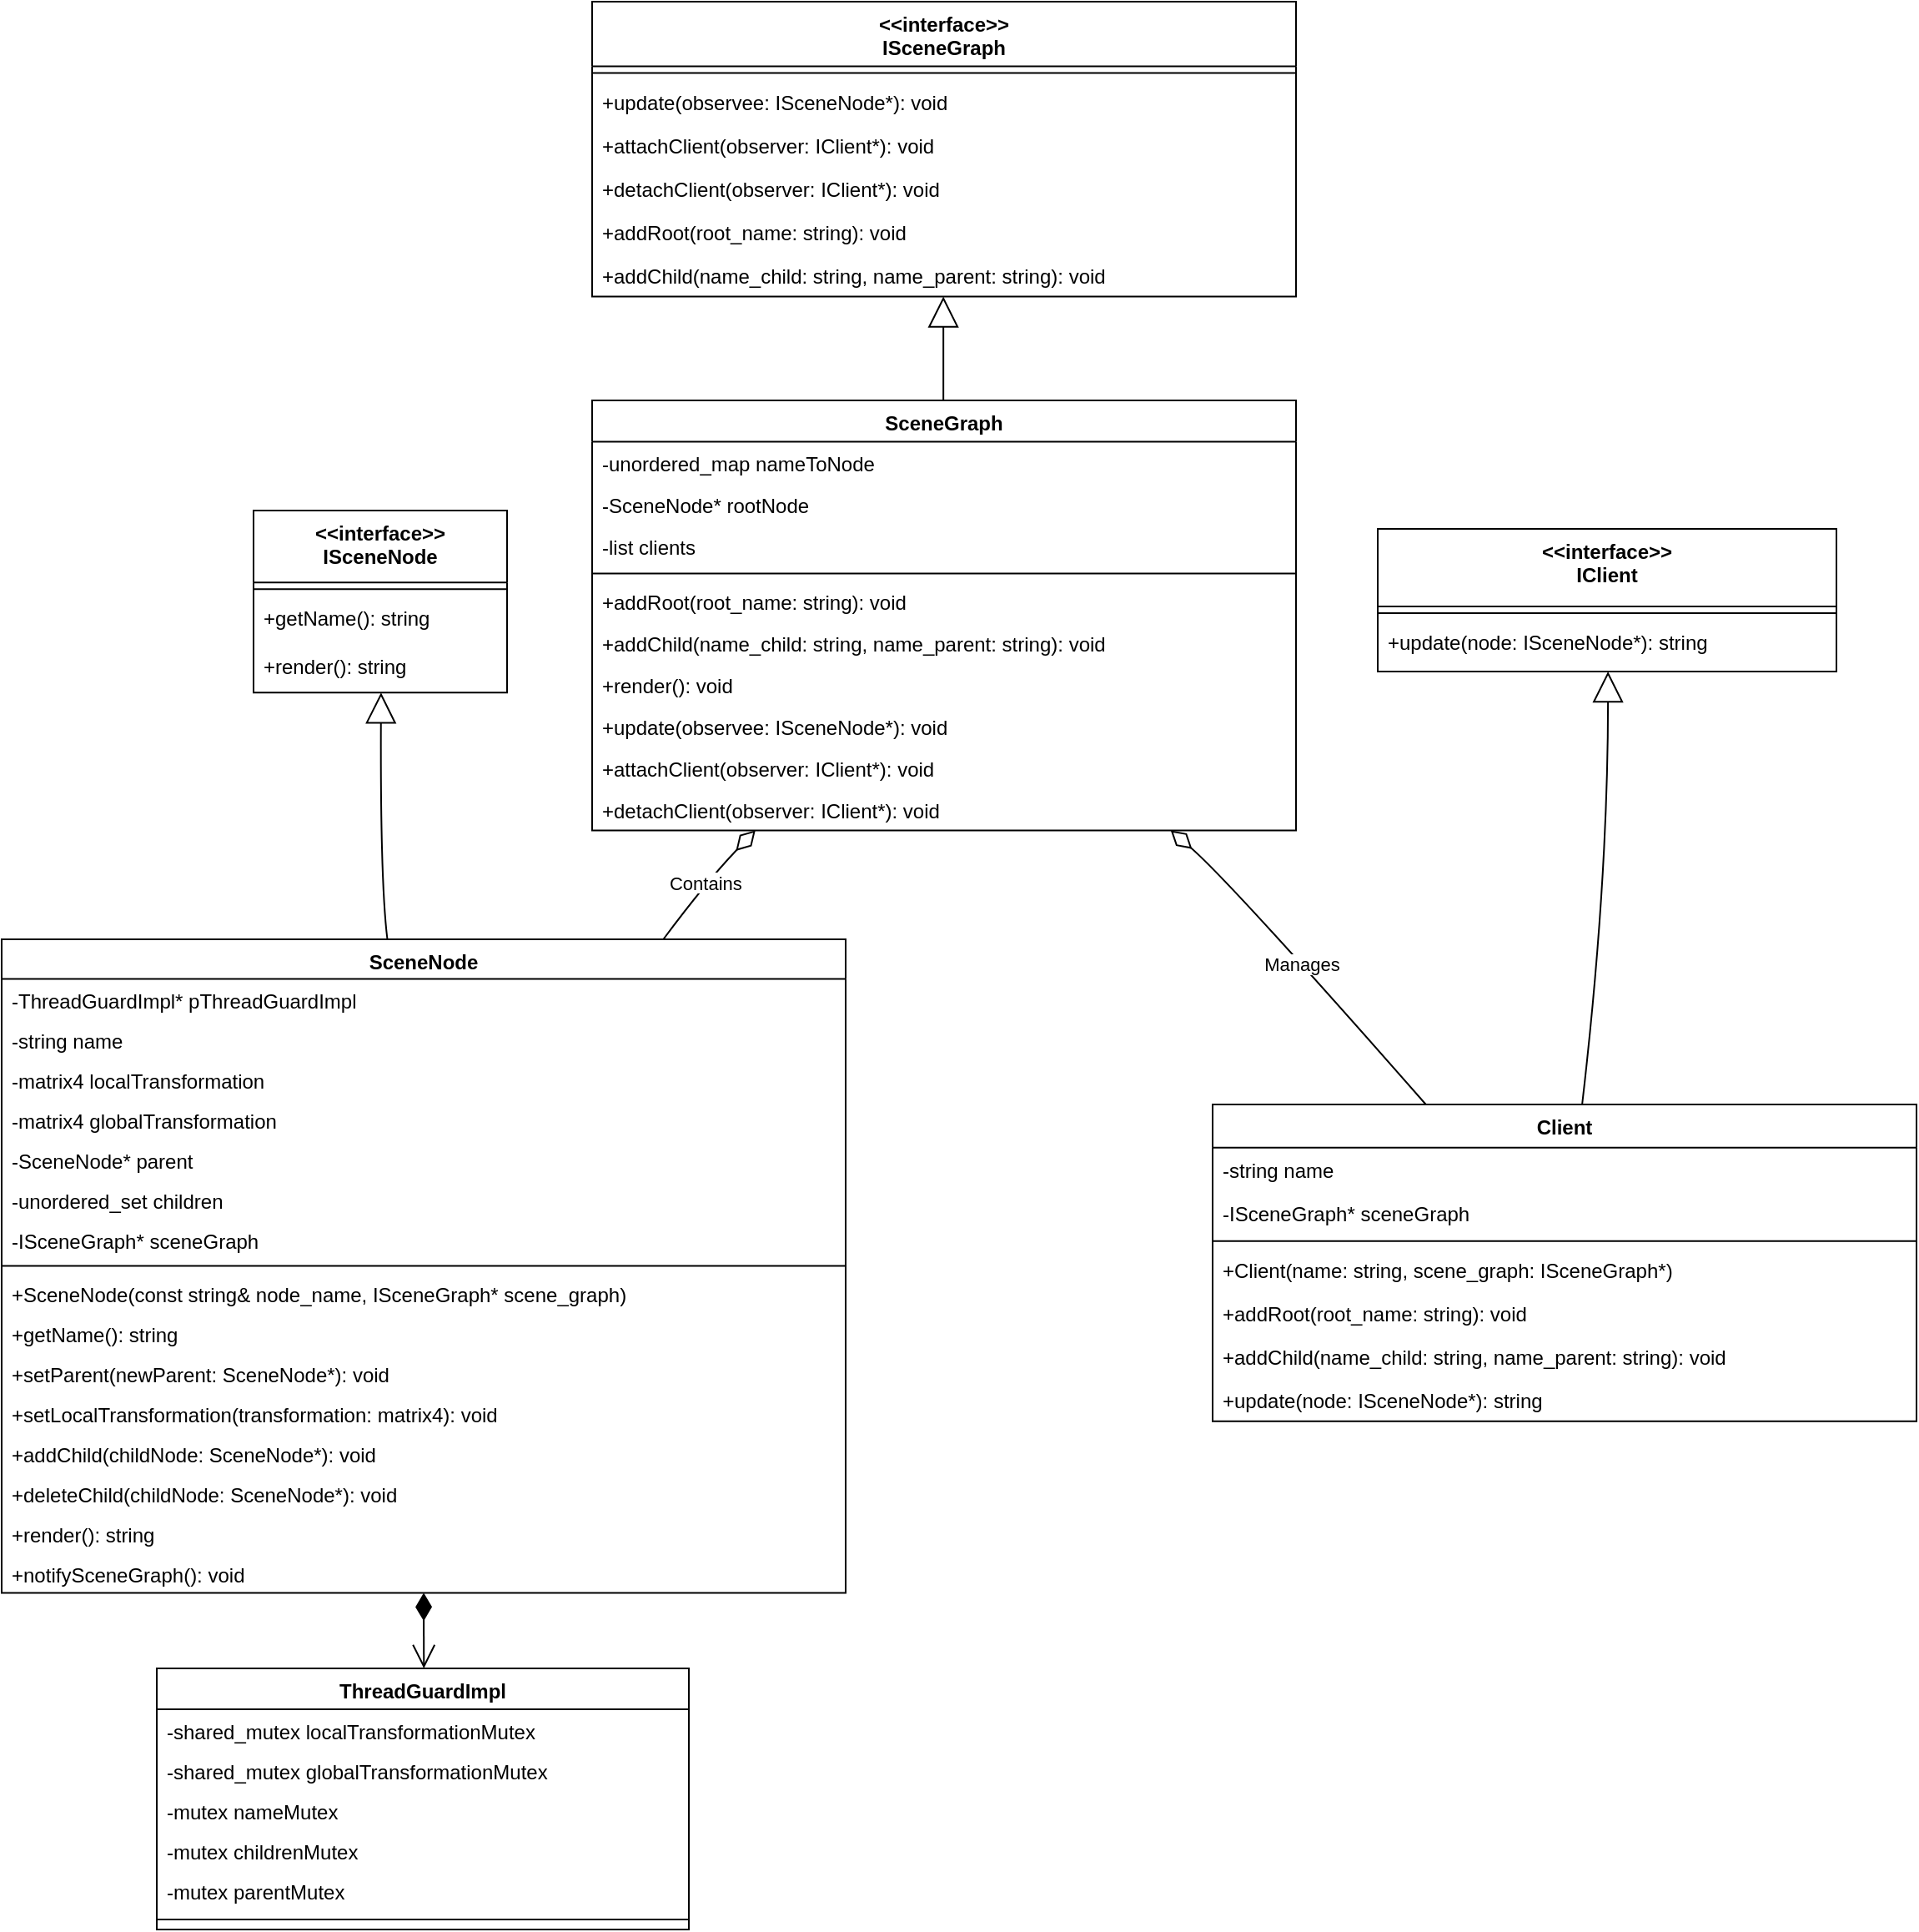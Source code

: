<mxfile version="24.0.4" type="google">
  <diagram id="C5RBs43oDa-KdzZeNtuy" name="Page-1">
    <mxGraphModel grid="1" page="1" gridSize="10" guides="1" tooltips="1" connect="1" arrows="1" fold="1" pageScale="1" pageWidth="827" pageHeight="1169" math="0" shadow="0">
      <root>
        <mxCell id="WIyWlLk6GJQsqaUBKTNV-0" />
        <mxCell id="WIyWlLk6GJQsqaUBKTNV-1" parent="WIyWlLk6GJQsqaUBKTNV-0" />
        <mxCell id="CwtzLpmpygIa4Q22wbx1-0" value="&lt;&lt;interface&gt;&gt;&#xa;ISceneNode" style="swimlane;fontStyle=1;align=center;verticalAlign=top;childLayout=stackLayout;horizontal=1;startSize=43.125;horizontalStack=0;resizeParent=1;resizeParentMax=0;resizeLast=0;collapsible=0;marginBottom=0;" vertex="1" parent="WIyWlLk6GJQsqaUBKTNV-1">
          <mxGeometry x="171" y="325" width="152" height="109.125" as="geometry" />
        </mxCell>
        <mxCell id="CwtzLpmpygIa4Q22wbx1-1" style="line;strokeWidth=1;fillColor=none;align=left;verticalAlign=middle;spacingTop=-1;spacingLeft=3;spacingRight=3;rotatable=0;labelPosition=right;points=[];portConstraint=eastwest;strokeColor=inherit;" vertex="1" parent="CwtzLpmpygIa4Q22wbx1-0">
          <mxGeometry y="43.125" width="152" height="8" as="geometry" />
        </mxCell>
        <mxCell id="CwtzLpmpygIa4Q22wbx1-2" value="+getName(): string" style="text;strokeColor=none;fillColor=none;align=left;verticalAlign=top;spacingLeft=4;spacingRight=4;overflow=hidden;rotatable=0;points=[[0,0.5],[1,0.5]];portConstraint=eastwest;" vertex="1" parent="CwtzLpmpygIa4Q22wbx1-0">
          <mxGeometry y="51.125" width="152" height="29" as="geometry" />
        </mxCell>
        <mxCell id="CwtzLpmpygIa4Q22wbx1-3" value="+render(): string" style="text;strokeColor=none;fillColor=none;align=left;verticalAlign=top;spacingLeft=4;spacingRight=4;overflow=hidden;rotatable=0;points=[[0,0.5],[1,0.5]];portConstraint=eastwest;" vertex="1" parent="CwtzLpmpygIa4Q22wbx1-0">
          <mxGeometry y="80.125" width="152" height="29" as="geometry" />
        </mxCell>
        <mxCell id="CwtzLpmpygIa4Q22wbx1-4" value="SceneNode" style="swimlane;fontStyle=1;align=center;verticalAlign=top;childLayout=stackLayout;horizontal=1;startSize=23.688;horizontalStack=0;resizeParent=1;resizeParentMax=0;resizeLast=0;collapsible=0;marginBottom=0;" vertex="1" parent="WIyWlLk6GJQsqaUBKTNV-1">
          <mxGeometry x="20" y="582" width="506" height="391.688" as="geometry" />
        </mxCell>
        <mxCell id="CwtzLpmpygIa4Q22wbx1-5" value="-ThreadGuardImpl* pThreadGuardImpl" style="text;strokeColor=none;fillColor=none;align=left;verticalAlign=top;spacingLeft=4;spacingRight=4;overflow=hidden;rotatable=0;points=[[0,0.5],[1,0.5]];portConstraint=eastwest;" vertex="1" parent="CwtzLpmpygIa4Q22wbx1-4">
          <mxGeometry y="23.688" width="506" height="24" as="geometry" />
        </mxCell>
        <mxCell id="CwtzLpmpygIa4Q22wbx1-6" value="-string name" style="text;strokeColor=none;fillColor=none;align=left;verticalAlign=top;spacingLeft=4;spacingRight=4;overflow=hidden;rotatable=0;points=[[0,0.5],[1,0.5]];portConstraint=eastwest;" vertex="1" parent="CwtzLpmpygIa4Q22wbx1-4">
          <mxGeometry y="47.688" width="506" height="24" as="geometry" />
        </mxCell>
        <mxCell id="CwtzLpmpygIa4Q22wbx1-7" value="-matrix4 localTransformation" style="text;strokeColor=none;fillColor=none;align=left;verticalAlign=top;spacingLeft=4;spacingRight=4;overflow=hidden;rotatable=0;points=[[0,0.5],[1,0.5]];portConstraint=eastwest;" vertex="1" parent="CwtzLpmpygIa4Q22wbx1-4">
          <mxGeometry y="71.688" width="506" height="24" as="geometry" />
        </mxCell>
        <mxCell id="CwtzLpmpygIa4Q22wbx1-8" value="-matrix4 globalTransformation" style="text;strokeColor=none;fillColor=none;align=left;verticalAlign=top;spacingLeft=4;spacingRight=4;overflow=hidden;rotatable=0;points=[[0,0.5],[1,0.5]];portConstraint=eastwest;" vertex="1" parent="CwtzLpmpygIa4Q22wbx1-4">
          <mxGeometry y="95.688" width="506" height="24" as="geometry" />
        </mxCell>
        <mxCell id="CwtzLpmpygIa4Q22wbx1-9" value="-SceneNode* parent" style="text;strokeColor=none;fillColor=none;align=left;verticalAlign=top;spacingLeft=4;spacingRight=4;overflow=hidden;rotatable=0;points=[[0,0.5],[1,0.5]];portConstraint=eastwest;" vertex="1" parent="CwtzLpmpygIa4Q22wbx1-4">
          <mxGeometry y="119.688" width="506" height="24" as="geometry" />
        </mxCell>
        <mxCell id="CwtzLpmpygIa4Q22wbx1-10" value="-unordered_set children" style="text;strokeColor=none;fillColor=none;align=left;verticalAlign=top;spacingLeft=4;spacingRight=4;overflow=hidden;rotatable=0;points=[[0,0.5],[1,0.5]];portConstraint=eastwest;" vertex="1" parent="CwtzLpmpygIa4Q22wbx1-4">
          <mxGeometry y="143.688" width="506" height="24" as="geometry" />
        </mxCell>
        <mxCell id="CwtzLpmpygIa4Q22wbx1-11" value="-ISceneGraph* sceneGraph" style="text;strokeColor=none;fillColor=none;align=left;verticalAlign=top;spacingLeft=4;spacingRight=4;overflow=hidden;rotatable=0;points=[[0,0.5],[1,0.5]];portConstraint=eastwest;" vertex="1" parent="CwtzLpmpygIa4Q22wbx1-4">
          <mxGeometry y="167.688" width="506" height="24" as="geometry" />
        </mxCell>
        <mxCell id="CwtzLpmpygIa4Q22wbx1-12" style="line;strokeWidth=1;fillColor=none;align=left;verticalAlign=middle;spacingTop=-1;spacingLeft=3;spacingRight=3;rotatable=0;labelPosition=right;points=[];portConstraint=eastwest;strokeColor=inherit;" vertex="1" parent="CwtzLpmpygIa4Q22wbx1-4">
          <mxGeometry y="191.688" width="506" height="8" as="geometry" />
        </mxCell>
        <mxCell id="CwtzLpmpygIa4Q22wbx1-13" value="+SceneNode(const string&amp; node_name, ISceneGraph* scene_graph)" style="text;strokeColor=none;fillColor=none;align=left;verticalAlign=top;spacingLeft=4;spacingRight=4;overflow=hidden;rotatable=0;points=[[0,0.5],[1,0.5]];portConstraint=eastwest;" vertex="1" parent="CwtzLpmpygIa4Q22wbx1-4">
          <mxGeometry y="199.688" width="506" height="24" as="geometry" />
        </mxCell>
        <mxCell id="CwtzLpmpygIa4Q22wbx1-14" value="+getName(): string" style="text;strokeColor=none;fillColor=none;align=left;verticalAlign=top;spacingLeft=4;spacingRight=4;overflow=hidden;rotatable=0;points=[[0,0.5],[1,0.5]];portConstraint=eastwest;" vertex="1" parent="CwtzLpmpygIa4Q22wbx1-4">
          <mxGeometry y="223.688" width="506" height="24" as="geometry" />
        </mxCell>
        <mxCell id="CwtzLpmpygIa4Q22wbx1-15" value="+setParent(newParent: SceneNode*): void" style="text;strokeColor=none;fillColor=none;align=left;verticalAlign=top;spacingLeft=4;spacingRight=4;overflow=hidden;rotatable=0;points=[[0,0.5],[1,0.5]];portConstraint=eastwest;" vertex="1" parent="CwtzLpmpygIa4Q22wbx1-4">
          <mxGeometry y="247.688" width="506" height="24" as="geometry" />
        </mxCell>
        <mxCell id="CwtzLpmpygIa4Q22wbx1-16" value="+setLocalTransformation(transformation: matrix4): void" style="text;strokeColor=none;fillColor=none;align=left;verticalAlign=top;spacingLeft=4;spacingRight=4;overflow=hidden;rotatable=0;points=[[0,0.5],[1,0.5]];portConstraint=eastwest;" vertex="1" parent="CwtzLpmpygIa4Q22wbx1-4">
          <mxGeometry y="271.688" width="506" height="24" as="geometry" />
        </mxCell>
        <mxCell id="CwtzLpmpygIa4Q22wbx1-17" value="+addChild(childNode: SceneNode*): void" style="text;strokeColor=none;fillColor=none;align=left;verticalAlign=top;spacingLeft=4;spacingRight=4;overflow=hidden;rotatable=0;points=[[0,0.5],[1,0.5]];portConstraint=eastwest;" vertex="1" parent="CwtzLpmpygIa4Q22wbx1-4">
          <mxGeometry y="295.688" width="506" height="24" as="geometry" />
        </mxCell>
        <mxCell id="CwtzLpmpygIa4Q22wbx1-18" value="+deleteChild(childNode: SceneNode*): void" style="text;strokeColor=none;fillColor=none;align=left;verticalAlign=top;spacingLeft=4;spacingRight=4;overflow=hidden;rotatable=0;points=[[0,0.5],[1,0.5]];portConstraint=eastwest;" vertex="1" parent="CwtzLpmpygIa4Q22wbx1-4">
          <mxGeometry y="319.688" width="506" height="24" as="geometry" />
        </mxCell>
        <mxCell id="CwtzLpmpygIa4Q22wbx1-19" value="+render(): string" style="text;strokeColor=none;fillColor=none;align=left;verticalAlign=top;spacingLeft=4;spacingRight=4;overflow=hidden;rotatable=0;points=[[0,0.5],[1,0.5]];portConstraint=eastwest;" vertex="1" parent="CwtzLpmpygIa4Q22wbx1-4">
          <mxGeometry y="343.688" width="506" height="24" as="geometry" />
        </mxCell>
        <mxCell id="CwtzLpmpygIa4Q22wbx1-20" value="+notifySceneGraph(): void" style="text;strokeColor=none;fillColor=none;align=left;verticalAlign=top;spacingLeft=4;spacingRight=4;overflow=hidden;rotatable=0;points=[[0,0.5],[1,0.5]];portConstraint=eastwest;" vertex="1" parent="CwtzLpmpygIa4Q22wbx1-4">
          <mxGeometry y="367.688" width="506" height="24" as="geometry" />
        </mxCell>
        <mxCell id="CwtzLpmpygIa4Q22wbx1-21" value="ThreadGuardImpl" style="swimlane;fontStyle=1;align=center;verticalAlign=top;childLayout=stackLayout;horizontal=1;startSize=24.462;horizontalStack=0;resizeParent=1;resizeParentMax=0;resizeLast=0;collapsible=0;marginBottom=0;" vertex="1" parent="WIyWlLk6GJQsqaUBKTNV-1">
          <mxGeometry x="113" y="1019" width="319" height="156.462" as="geometry" />
        </mxCell>
        <mxCell id="CwtzLpmpygIa4Q22wbx1-22" value="-shared_mutex localTransformationMutex" style="text;strokeColor=none;fillColor=none;align=left;verticalAlign=top;spacingLeft=4;spacingRight=4;overflow=hidden;rotatable=0;points=[[0,0.5],[1,0.5]];portConstraint=eastwest;" vertex="1" parent="CwtzLpmpygIa4Q22wbx1-21">
          <mxGeometry y="24.462" width="319" height="24" as="geometry" />
        </mxCell>
        <mxCell id="CwtzLpmpygIa4Q22wbx1-23" value="-shared_mutex globalTransformationMutex" style="text;strokeColor=none;fillColor=none;align=left;verticalAlign=top;spacingLeft=4;spacingRight=4;overflow=hidden;rotatable=0;points=[[0,0.5],[1,0.5]];portConstraint=eastwest;" vertex="1" parent="CwtzLpmpygIa4Q22wbx1-21">
          <mxGeometry y="48.462" width="319" height="24" as="geometry" />
        </mxCell>
        <mxCell id="CwtzLpmpygIa4Q22wbx1-24" value="-mutex nameMutex" style="text;strokeColor=none;fillColor=none;align=left;verticalAlign=top;spacingLeft=4;spacingRight=4;overflow=hidden;rotatable=0;points=[[0,0.5],[1,0.5]];portConstraint=eastwest;" vertex="1" parent="CwtzLpmpygIa4Q22wbx1-21">
          <mxGeometry y="72.462" width="319" height="24" as="geometry" />
        </mxCell>
        <mxCell id="CwtzLpmpygIa4Q22wbx1-25" value="-mutex childrenMutex" style="text;strokeColor=none;fillColor=none;align=left;verticalAlign=top;spacingLeft=4;spacingRight=4;overflow=hidden;rotatable=0;points=[[0,0.5],[1,0.5]];portConstraint=eastwest;" vertex="1" parent="CwtzLpmpygIa4Q22wbx1-21">
          <mxGeometry y="96.462" width="319" height="24" as="geometry" />
        </mxCell>
        <mxCell id="CwtzLpmpygIa4Q22wbx1-26" value="-mutex parentMutex" style="text;strokeColor=none;fillColor=none;align=left;verticalAlign=top;spacingLeft=4;spacingRight=4;overflow=hidden;rotatable=0;points=[[0,0.5],[1,0.5]];portConstraint=eastwest;" vertex="1" parent="CwtzLpmpygIa4Q22wbx1-21">
          <mxGeometry y="120.462" width="319" height="24" as="geometry" />
        </mxCell>
        <mxCell id="CwtzLpmpygIa4Q22wbx1-27" style="line;strokeWidth=1;fillColor=none;align=left;verticalAlign=middle;spacingTop=-1;spacingLeft=3;spacingRight=3;rotatable=0;labelPosition=right;points=[];portConstraint=eastwest;strokeColor=inherit;" vertex="1" parent="CwtzLpmpygIa4Q22wbx1-21">
          <mxGeometry y="144.462" width="319" height="12" as="geometry" />
        </mxCell>
        <mxCell id="CwtzLpmpygIa4Q22wbx1-28" value="&lt;&lt;interface&gt;&gt;&#xa;ISceneGraph" style="swimlane;fontStyle=1;align=center;verticalAlign=top;childLayout=stackLayout;horizontal=1;startSize=38.786;horizontalStack=0;resizeParent=1;resizeParentMax=0;resizeLast=0;collapsible=0;marginBottom=0;" vertex="1" parent="WIyWlLk6GJQsqaUBKTNV-1">
          <mxGeometry x="374" y="20" width="422" height="176.786" as="geometry" />
        </mxCell>
        <mxCell id="CwtzLpmpygIa4Q22wbx1-29" style="line;strokeWidth=1;fillColor=none;align=left;verticalAlign=middle;spacingTop=-1;spacingLeft=3;spacingRight=3;rotatable=0;labelPosition=right;points=[];portConstraint=eastwest;strokeColor=inherit;" vertex="1" parent="CwtzLpmpygIa4Q22wbx1-28">
          <mxGeometry y="38.786" width="422" height="8" as="geometry" />
        </mxCell>
        <mxCell id="CwtzLpmpygIa4Q22wbx1-30" value="+update(observee: ISceneNode*): void" style="text;strokeColor=none;fillColor=none;align=left;verticalAlign=top;spacingLeft=4;spacingRight=4;overflow=hidden;rotatable=0;points=[[0,0.5],[1,0.5]];portConstraint=eastwest;" vertex="1" parent="CwtzLpmpygIa4Q22wbx1-28">
          <mxGeometry y="46.786" width="422" height="26" as="geometry" />
        </mxCell>
        <mxCell id="CwtzLpmpygIa4Q22wbx1-31" value="+attachClient(observer: IClient*): void" style="text;strokeColor=none;fillColor=none;align=left;verticalAlign=top;spacingLeft=4;spacingRight=4;overflow=hidden;rotatable=0;points=[[0,0.5],[1,0.5]];portConstraint=eastwest;" vertex="1" parent="CwtzLpmpygIa4Q22wbx1-28">
          <mxGeometry y="72.786" width="422" height="26" as="geometry" />
        </mxCell>
        <mxCell id="CwtzLpmpygIa4Q22wbx1-32" value="+detachClient(observer: IClient*): void" style="text;strokeColor=none;fillColor=none;align=left;verticalAlign=top;spacingLeft=4;spacingRight=4;overflow=hidden;rotatable=0;points=[[0,0.5],[1,0.5]];portConstraint=eastwest;" vertex="1" parent="CwtzLpmpygIa4Q22wbx1-28">
          <mxGeometry y="98.786" width="422" height="26" as="geometry" />
        </mxCell>
        <mxCell id="CwtzLpmpygIa4Q22wbx1-33" value="+addRoot(root_name: string): void" style="text;strokeColor=none;fillColor=none;align=left;verticalAlign=top;spacingLeft=4;spacingRight=4;overflow=hidden;rotatable=0;points=[[0,0.5],[1,0.5]];portConstraint=eastwest;" vertex="1" parent="CwtzLpmpygIa4Q22wbx1-28">
          <mxGeometry y="124.786" width="422" height="26" as="geometry" />
        </mxCell>
        <mxCell id="CwtzLpmpygIa4Q22wbx1-34" value="+addChild(name_child: string, name_parent: string): void" style="text;strokeColor=none;fillColor=none;align=left;verticalAlign=top;spacingLeft=4;spacingRight=4;overflow=hidden;rotatable=0;points=[[0,0.5],[1,0.5]];portConstraint=eastwest;" vertex="1" parent="CwtzLpmpygIa4Q22wbx1-28">
          <mxGeometry y="150.786" width="422" height="26" as="geometry" />
        </mxCell>
        <mxCell id="CwtzLpmpygIa4Q22wbx1-35" value="SceneGraph" style="swimlane;fontStyle=1;align=center;verticalAlign=top;childLayout=stackLayout;horizontal=1;startSize=24.7;horizontalStack=0;resizeParent=1;resizeParentMax=0;resizeLast=0;collapsible=0;marginBottom=0;" vertex="1" parent="WIyWlLk6GJQsqaUBKTNV-1">
          <mxGeometry x="374" y="259" width="422" height="257.7" as="geometry" />
        </mxCell>
        <mxCell id="CwtzLpmpygIa4Q22wbx1-36" value="-unordered_map nameToNode" style="text;strokeColor=none;fillColor=none;align=left;verticalAlign=top;spacingLeft=4;spacingRight=4;overflow=hidden;rotatable=0;points=[[0,0.5],[1,0.5]];portConstraint=eastwest;" vertex="1" parent="CwtzLpmpygIa4Q22wbx1-35">
          <mxGeometry y="24.7" width="422" height="25" as="geometry" />
        </mxCell>
        <mxCell id="CwtzLpmpygIa4Q22wbx1-37" value="-SceneNode* rootNode" style="text;strokeColor=none;fillColor=none;align=left;verticalAlign=top;spacingLeft=4;spacingRight=4;overflow=hidden;rotatable=0;points=[[0,0.5],[1,0.5]];portConstraint=eastwest;" vertex="1" parent="CwtzLpmpygIa4Q22wbx1-35">
          <mxGeometry y="49.7" width="422" height="25" as="geometry" />
        </mxCell>
        <mxCell id="CwtzLpmpygIa4Q22wbx1-38" value="-list clients" style="text;strokeColor=none;fillColor=none;align=left;verticalAlign=top;spacingLeft=4;spacingRight=4;overflow=hidden;rotatable=0;points=[[0,0.5],[1,0.5]];portConstraint=eastwest;" vertex="1" parent="CwtzLpmpygIa4Q22wbx1-35">
          <mxGeometry y="74.7" width="422" height="25" as="geometry" />
        </mxCell>
        <mxCell id="CwtzLpmpygIa4Q22wbx1-39" style="line;strokeWidth=1;fillColor=none;align=left;verticalAlign=middle;spacingTop=-1;spacingLeft=3;spacingRight=3;rotatable=0;labelPosition=right;points=[];portConstraint=eastwest;strokeColor=inherit;" vertex="1" parent="CwtzLpmpygIa4Q22wbx1-35">
          <mxGeometry y="99.7" width="422" height="8" as="geometry" />
        </mxCell>
        <mxCell id="CwtzLpmpygIa4Q22wbx1-40" value="+addRoot(root_name: string): void" style="text;strokeColor=none;fillColor=none;align=left;verticalAlign=top;spacingLeft=4;spacingRight=4;overflow=hidden;rotatable=0;points=[[0,0.5],[1,0.5]];portConstraint=eastwest;" vertex="1" parent="CwtzLpmpygIa4Q22wbx1-35">
          <mxGeometry y="107.7" width="422" height="25" as="geometry" />
        </mxCell>
        <mxCell id="CwtzLpmpygIa4Q22wbx1-41" value="+addChild(name_child: string, name_parent: string): void" style="text;strokeColor=none;fillColor=none;align=left;verticalAlign=top;spacingLeft=4;spacingRight=4;overflow=hidden;rotatable=0;points=[[0,0.5],[1,0.5]];portConstraint=eastwest;" vertex="1" parent="CwtzLpmpygIa4Q22wbx1-35">
          <mxGeometry y="132.7" width="422" height="25" as="geometry" />
        </mxCell>
        <mxCell id="CwtzLpmpygIa4Q22wbx1-42" value="+render(): void" style="text;strokeColor=none;fillColor=none;align=left;verticalAlign=top;spacingLeft=4;spacingRight=4;overflow=hidden;rotatable=0;points=[[0,0.5],[1,0.5]];portConstraint=eastwest;" vertex="1" parent="CwtzLpmpygIa4Q22wbx1-35">
          <mxGeometry y="157.7" width="422" height="25" as="geometry" />
        </mxCell>
        <mxCell id="CwtzLpmpygIa4Q22wbx1-43" value="+update(observee: ISceneNode*): void" style="text;strokeColor=none;fillColor=none;align=left;verticalAlign=top;spacingLeft=4;spacingRight=4;overflow=hidden;rotatable=0;points=[[0,0.5],[1,0.5]];portConstraint=eastwest;" vertex="1" parent="CwtzLpmpygIa4Q22wbx1-35">
          <mxGeometry y="182.7" width="422" height="25" as="geometry" />
        </mxCell>
        <mxCell id="CwtzLpmpygIa4Q22wbx1-44" value="+attachClient(observer: IClient*): void" style="text;strokeColor=none;fillColor=none;align=left;verticalAlign=top;spacingLeft=4;spacingRight=4;overflow=hidden;rotatable=0;points=[[0,0.5],[1,0.5]];portConstraint=eastwest;" vertex="1" parent="CwtzLpmpygIa4Q22wbx1-35">
          <mxGeometry y="207.7" width="422" height="25" as="geometry" />
        </mxCell>
        <mxCell id="CwtzLpmpygIa4Q22wbx1-45" value="+detachClient(observer: IClient*): void" style="text;strokeColor=none;fillColor=none;align=left;verticalAlign=top;spacingLeft=4;spacingRight=4;overflow=hidden;rotatable=0;points=[[0,0.5],[1,0.5]];portConstraint=eastwest;" vertex="1" parent="CwtzLpmpygIa4Q22wbx1-35">
          <mxGeometry y="232.7" width="422" height="25" as="geometry" />
        </mxCell>
        <mxCell id="CwtzLpmpygIa4Q22wbx1-46" value="&lt;&lt;interface&gt;&gt;&#xa;IClient" style="swimlane;fontStyle=1;align=center;verticalAlign=top;childLayout=stackLayout;horizontal=1;startSize=46.5;horizontalStack=0;resizeParent=1;resizeParentMax=0;resizeLast=0;collapsible=0;marginBottom=0;" vertex="1" parent="WIyWlLk6GJQsqaUBKTNV-1">
          <mxGeometry x="845" y="336" width="275" height="85.5" as="geometry" />
        </mxCell>
        <mxCell id="CwtzLpmpygIa4Q22wbx1-47" style="line;strokeWidth=1;fillColor=none;align=left;verticalAlign=middle;spacingTop=-1;spacingLeft=3;spacingRight=3;rotatable=0;labelPosition=right;points=[];portConstraint=eastwest;strokeColor=inherit;" vertex="1" parent="CwtzLpmpygIa4Q22wbx1-46">
          <mxGeometry y="46.5" width="275" height="8" as="geometry" />
        </mxCell>
        <mxCell id="CwtzLpmpygIa4Q22wbx1-48" value="+update(node: ISceneNode*): string" style="text;strokeColor=none;fillColor=none;align=left;verticalAlign=top;spacingLeft=4;spacingRight=4;overflow=hidden;rotatable=0;points=[[0,0.5],[1,0.5]];portConstraint=eastwest;" vertex="1" parent="CwtzLpmpygIa4Q22wbx1-46">
          <mxGeometry y="54.5" width="275" height="31" as="geometry" />
        </mxCell>
        <mxCell id="CwtzLpmpygIa4Q22wbx1-49" value="Client" style="swimlane;fontStyle=1;align=center;verticalAlign=top;childLayout=stackLayout;horizontal=1;startSize=25.857;horizontalStack=0;resizeParent=1;resizeParentMax=0;resizeLast=0;collapsible=0;marginBottom=0;" vertex="1" parent="WIyWlLk6GJQsqaUBKTNV-1">
          <mxGeometry x="746" y="681" width="422" height="189.857" as="geometry" />
        </mxCell>
        <mxCell id="CwtzLpmpygIa4Q22wbx1-50" value="-string name" style="text;strokeColor=none;fillColor=none;align=left;verticalAlign=top;spacingLeft=4;spacingRight=4;overflow=hidden;rotatable=0;points=[[0,0.5],[1,0.5]];portConstraint=eastwest;" vertex="1" parent="CwtzLpmpygIa4Q22wbx1-49">
          <mxGeometry y="25.857" width="422" height="26" as="geometry" />
        </mxCell>
        <mxCell id="CwtzLpmpygIa4Q22wbx1-51" value="-ISceneGraph* sceneGraph" style="text;strokeColor=none;fillColor=none;align=left;verticalAlign=top;spacingLeft=4;spacingRight=4;overflow=hidden;rotatable=0;points=[[0,0.5],[1,0.5]];portConstraint=eastwest;" vertex="1" parent="CwtzLpmpygIa4Q22wbx1-49">
          <mxGeometry y="51.857" width="422" height="26" as="geometry" />
        </mxCell>
        <mxCell id="CwtzLpmpygIa4Q22wbx1-52" style="line;strokeWidth=1;fillColor=none;align=left;verticalAlign=middle;spacingTop=-1;spacingLeft=3;spacingRight=3;rotatable=0;labelPosition=right;points=[];portConstraint=eastwest;strokeColor=inherit;" vertex="1" parent="CwtzLpmpygIa4Q22wbx1-49">
          <mxGeometry y="77.857" width="422" height="8" as="geometry" />
        </mxCell>
        <mxCell id="CwtzLpmpygIa4Q22wbx1-53" value="+Client(name: string, scene_graph: ISceneGraph*)" style="text;strokeColor=none;fillColor=none;align=left;verticalAlign=top;spacingLeft=4;spacingRight=4;overflow=hidden;rotatable=0;points=[[0,0.5],[1,0.5]];portConstraint=eastwest;" vertex="1" parent="CwtzLpmpygIa4Q22wbx1-49">
          <mxGeometry y="85.857" width="422" height="26" as="geometry" />
        </mxCell>
        <mxCell id="CwtzLpmpygIa4Q22wbx1-54" value="+addRoot(root_name: string): void" style="text;strokeColor=none;fillColor=none;align=left;verticalAlign=top;spacingLeft=4;spacingRight=4;overflow=hidden;rotatable=0;points=[[0,0.5],[1,0.5]];portConstraint=eastwest;" vertex="1" parent="CwtzLpmpygIa4Q22wbx1-49">
          <mxGeometry y="111.857" width="422" height="26" as="geometry" />
        </mxCell>
        <mxCell id="CwtzLpmpygIa4Q22wbx1-55" value="+addChild(name_child: string, name_parent: string): void" style="text;strokeColor=none;fillColor=none;align=left;verticalAlign=top;spacingLeft=4;spacingRight=4;overflow=hidden;rotatable=0;points=[[0,0.5],[1,0.5]];portConstraint=eastwest;" vertex="1" parent="CwtzLpmpygIa4Q22wbx1-49">
          <mxGeometry y="137.857" width="422" height="26" as="geometry" />
        </mxCell>
        <mxCell id="CwtzLpmpygIa4Q22wbx1-56" value="+update(node: ISceneNode*): string" style="text;strokeColor=none;fillColor=none;align=left;verticalAlign=top;spacingLeft=4;spacingRight=4;overflow=hidden;rotatable=0;points=[[0,0.5],[1,0.5]];portConstraint=eastwest;" vertex="1" parent="CwtzLpmpygIa4Q22wbx1-49">
          <mxGeometry y="163.857" width="422" height="26" as="geometry" />
        </mxCell>
        <mxCell id="CwtzLpmpygIa4Q22wbx1-57" value="" style="curved=1;startArrow=block;startSize=16;startFill=0;endArrow=none;exitX=0.503;exitY=1;entryX=0.457;entryY=0;rounded=0;" edge="1" parent="WIyWlLk6GJQsqaUBKTNV-1" source="CwtzLpmpygIa4Q22wbx1-0" target="CwtzLpmpygIa4Q22wbx1-4">
          <mxGeometry relative="1" as="geometry">
            <Array as="points">
              <mxPoint x="247" y="548" />
            </Array>
          </mxGeometry>
        </mxCell>
        <mxCell id="CwtzLpmpygIa4Q22wbx1-58" value="" style="curved=1;startArrow=diamondThin;startSize=14;startFill=1;endArrow=open;endSize=12;exitX=0.5;exitY=1;entryX=0.502;entryY=0;rounded=0;" edge="1" parent="WIyWlLk6GJQsqaUBKTNV-1" source="CwtzLpmpygIa4Q22wbx1-4" target="CwtzLpmpygIa4Q22wbx1-21">
          <mxGeometry relative="1" as="geometry">
            <Array as="points" />
          </mxGeometry>
        </mxCell>
        <mxCell id="CwtzLpmpygIa4Q22wbx1-59" value="" style="curved=1;startArrow=block;startSize=16;startFill=0;endArrow=none;exitX=0.499;exitY=1;entryX=0.499;entryY=0;rounded=0;" edge="1" parent="WIyWlLk6GJQsqaUBKTNV-1" source="CwtzLpmpygIa4Q22wbx1-28" target="CwtzLpmpygIa4Q22wbx1-35">
          <mxGeometry relative="1" as="geometry">
            <Array as="points" />
          </mxGeometry>
        </mxCell>
        <mxCell id="CwtzLpmpygIa4Q22wbx1-60" value="" style="curved=1;startArrow=block;startSize=16;startFill=0;endArrow=none;exitX=0.502;exitY=1;entryX=0.525;entryY=0;rounded=0;" edge="1" parent="WIyWlLk6GJQsqaUBKTNV-1" source="CwtzLpmpygIa4Q22wbx1-46" target="CwtzLpmpygIa4Q22wbx1-49">
          <mxGeometry relative="1" as="geometry">
            <Array as="points">
              <mxPoint x="983" y="548" />
            </Array>
          </mxGeometry>
        </mxCell>
        <mxCell id="CwtzLpmpygIa4Q22wbx1-61" value="Contains" style="curved=1;startArrow=diamondThin;startSize=14;startFill=0;endArrow=none;exitX=0.232;exitY=1;entryX=0.784;entryY=0;rounded=0;" edge="1" parent="WIyWlLk6GJQsqaUBKTNV-1" source="CwtzLpmpygIa4Q22wbx1-35" target="CwtzLpmpygIa4Q22wbx1-4">
          <mxGeometry relative="1" as="geometry">
            <Array as="points">
              <mxPoint x="442" y="548" />
            </Array>
          </mxGeometry>
        </mxCell>
        <mxCell id="CwtzLpmpygIa4Q22wbx1-62" value="Manages" style="curved=1;startArrow=diamondThin;startSize=14;startFill=0;endArrow=none;exitX=0.822;exitY=1;entryX=0.303;entryY=0;rounded=0;" edge="1" parent="WIyWlLk6GJQsqaUBKTNV-1" source="CwtzLpmpygIa4Q22wbx1-35" target="CwtzLpmpygIa4Q22wbx1-49">
          <mxGeometry relative="1" as="geometry">
            <Array as="points">
              <mxPoint x="757" y="548" />
            </Array>
          </mxGeometry>
        </mxCell>
      </root>
    </mxGraphModel>
  </diagram>
</mxfile>
